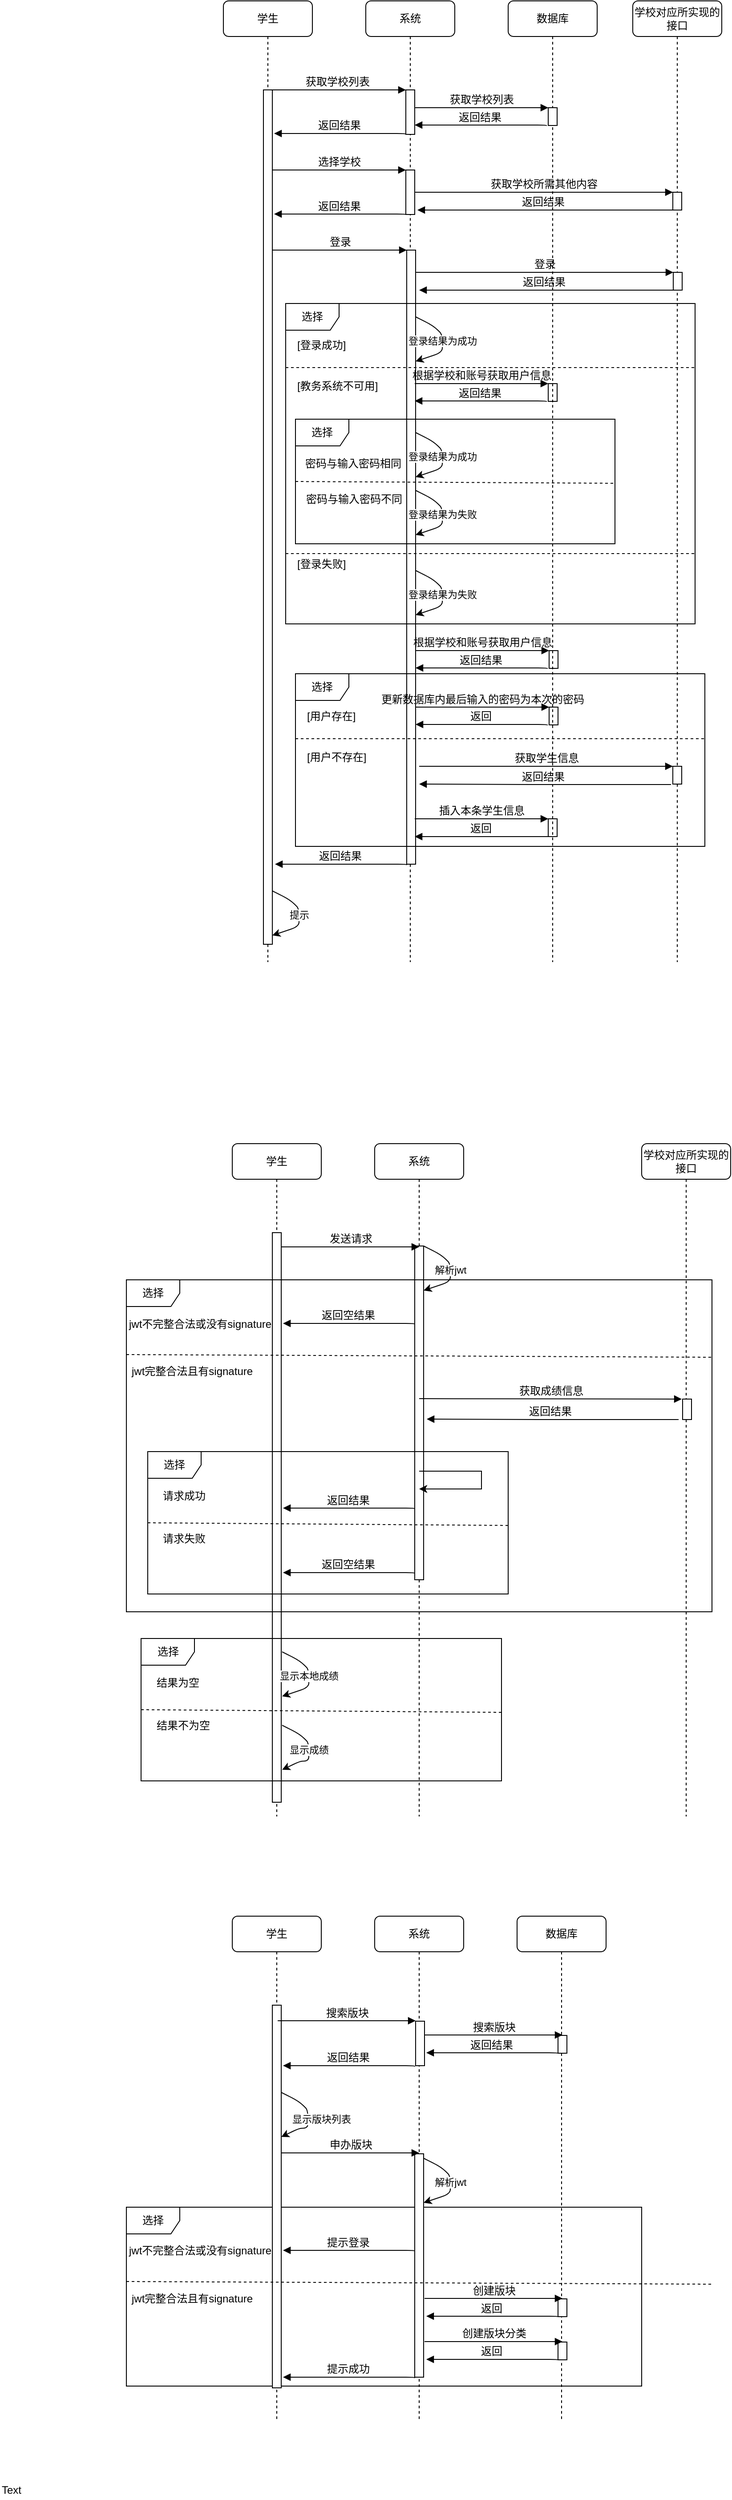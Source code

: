 <mxfile version="10.6.9" type="github"><diagram name="Page-1" id="13e1069c-82ec-6db2-03f1-153e76fe0fe0"><mxGraphModel dx="2018" dy="616" grid="1" gridSize="10" guides="1" tooltips="1" connect="1" arrows="1" fold="1" page="1" pageScale="1" pageWidth="1100" pageHeight="850" background="#ffffff" math="0" shadow="0"><root><mxCell id="0"/><mxCell id="1" parent="0"/><mxCell id="gRoCGFUgI1eSrO3_xUWn-359" value="选择&lt;br&gt;" style="shape=umlFrame;whiteSpace=wrap;html=1;fillColor=none;" vertex="1" parent="1"><mxGeometry x="-29" y="2559" width="579" height="201" as="geometry"/></mxCell><mxCell id="7baba1c4bc27f4b0-2" value="系统" style="shape=umlLifeline;perimeter=lifelinePerimeter;whiteSpace=wrap;html=1;container=1;collapsible=0;recursiveResize=0;outlineConnect=0;rounded=1;shadow=0;comic=0;labelBackgroundColor=none;strokeColor=#000000;strokeWidth=1;fillColor=#FFFFFF;fontFamily=Verdana;fontSize=12;fontColor=#000000;align=center;" parent="1" vertex="1"><mxGeometry x="240" y="80" width="100" height="1080" as="geometry"/></mxCell><mxCell id="7baba1c4bc27f4b0-10" value="" style="html=1;points=[];perimeter=orthogonalPerimeter;rounded=0;shadow=0;comic=0;labelBackgroundColor=none;strokeColor=#000000;strokeWidth=1;fillColor=#FFFFFF;fontFamily=Verdana;fontSize=12;fontColor=#000000;align=center;" parent="7baba1c4bc27f4b0-2" vertex="1"><mxGeometry x="45" y="100" width="10" height="50" as="geometry"/></mxCell><mxCell id="gRoCGFUgI1eSrO3_xUWn-6" value="" style="html=1;points=[];perimeter=orthogonalPerimeter;rounded=0;shadow=0;comic=0;labelBackgroundColor=none;strokeColor=#000000;strokeWidth=1;fillColor=#FFFFFF;fontFamily=Verdana;fontSize=12;fontColor=#000000;align=center;" vertex="1" parent="7baba1c4bc27f4b0-2"><mxGeometry x="45" y="190" width="10" height="50" as="geometry"/></mxCell><mxCell id="7baba1c4bc27f4b0-4" value="学校对应所实现的接口" style="shape=umlLifeline;perimeter=lifelinePerimeter;whiteSpace=wrap;html=1;container=1;collapsible=0;recursiveResize=0;outlineConnect=0;rounded=1;shadow=0;comic=0;labelBackgroundColor=none;strokeColor=#000000;strokeWidth=1;fillColor=#FFFFFF;fontFamily=Verdana;fontSize=12;fontColor=#000000;align=center;" parent="1" vertex="1"><mxGeometry x="540" y="80" width="100" height="1080" as="geometry"/></mxCell><mxCell id="gRoCGFUgI1eSrO3_xUWn-7" value="" style="html=1;points=[];perimeter=orthogonalPerimeter;rounded=0;shadow=0;comic=0;labelBackgroundColor=none;strokeColor=#000000;strokeWidth=1;fillColor=#FFFFFF;fontFamily=Verdana;fontSize=12;fontColor=#000000;align=center;" vertex="1" parent="7baba1c4bc27f4b0-4"><mxGeometry x="45" y="215" width="10" height="20" as="geometry"/></mxCell><mxCell id="7baba1c4bc27f4b0-8" value="学生" style="shape=umlLifeline;perimeter=lifelinePerimeter;whiteSpace=wrap;html=1;container=1;collapsible=0;recursiveResize=0;outlineConnect=0;rounded=1;shadow=0;comic=0;labelBackgroundColor=none;strokeColor=#000000;strokeWidth=1;fillColor=#FFFFFF;fontFamily=Verdana;fontSize=12;fontColor=#000000;align=center;" parent="1" vertex="1"><mxGeometry x="80" y="80" width="100" height="1080" as="geometry"/></mxCell><mxCell id="7baba1c4bc27f4b0-9" value="" style="html=1;points=[];perimeter=orthogonalPerimeter;rounded=0;shadow=0;comic=0;labelBackgroundColor=none;strokeColor=#000000;strokeWidth=1;fillColor=#FFFFFF;fontFamily=Verdana;fontSize=12;fontColor=#000000;align=center;" parent="7baba1c4bc27f4b0-8" vertex="1"><mxGeometry x="45" y="100" width="10" height="960" as="geometry"/></mxCell><mxCell id="7baba1c4bc27f4b0-11" value="获取学校列表" style="html=1;verticalAlign=bottom;endArrow=block;entryX=0;entryY=0;labelBackgroundColor=none;fontFamily=Verdana;fontSize=12;edgeStyle=elbowEdgeStyle;elbow=vertical;" parent="1" source="7baba1c4bc27f4b0-8" target="7baba1c4bc27f4b0-10" edge="1"><mxGeometry relative="1" as="geometry"><mxPoint x="180" y="150" as="sourcePoint"/></mxGeometry></mxCell><mxCell id="7baba1c4bc27f4b0-14" value="获取学校列表" style="html=1;verticalAlign=bottom;endArrow=block;entryX=0;entryY=0;labelBackgroundColor=none;fontFamily=Verdana;fontSize=12;edgeStyle=elbowEdgeStyle;elbow=vertical;" parent="1" source="7baba1c4bc27f4b0-10" target="7baba1c4bc27f4b0-13" edge="1"><mxGeometry relative="1" as="geometry"><mxPoint x="370" y="200" as="sourcePoint"/></mxGeometry></mxCell><mxCell id="gRoCGFUgI1eSrO3_xUWn-4" value="返回结果" style="html=1;verticalAlign=bottom;endArrow=block;labelBackgroundColor=none;fontFamily=Verdana;fontSize=12;edgeStyle=elbowEdgeStyle;elbow=vertical;exitX=-0.1;exitY=0.09;exitDx=0;exitDy=0;exitPerimeter=0;" edge="1" parent="1"><mxGeometry x="0.02" relative="1" as="geometry"><mxPoint x="285" y="230" as="sourcePoint"/><mxPoint x="137" y="229" as="targetPoint"/><Array as="points"><mxPoint x="137" y="229"/></Array><mxPoint as="offset"/></mxGeometry></mxCell><mxCell id="gRoCGFUgI1eSrO3_xUWn-5" value="返回结果" style="html=1;verticalAlign=bottom;endArrow=block;labelBackgroundColor=none;fontFamily=Verdana;fontSize=12;edgeStyle=elbowEdgeStyle;elbow=vertical;exitX=-0.1;exitY=0.09;exitDx=0;exitDy=0;exitPerimeter=0;entryX=1.2;entryY=0.111;entryDx=0;entryDy=0;entryPerimeter=0;" edge="1" parent="1"><mxGeometry x="0.02" relative="1" as="geometry"><mxPoint x="443" y="220.5" as="sourcePoint"/><mxPoint x="295" y="219.5" as="targetPoint"/><Array as="points"><mxPoint x="295" y="219.5"/></Array><mxPoint as="offset"/></mxGeometry></mxCell><mxCell id="gRoCGFUgI1eSrO3_xUWn-8" value="选择学校" style="html=1;verticalAlign=bottom;endArrow=block;entryX=0;entryY=0;labelBackgroundColor=none;fontFamily=Verdana;fontSize=12;edgeStyle=elbowEdgeStyle;elbow=vertical;" edge="1" parent="1" target="gRoCGFUgI1eSrO3_xUWn-6"><mxGeometry relative="1" as="geometry"><mxPoint x="134.5" y="270" as="sourcePoint"/></mxGeometry></mxCell><mxCell id="gRoCGFUgI1eSrO3_xUWn-9" value="获取学校所需其他内容" style="html=1;verticalAlign=bottom;endArrow=block;entryX=0;entryY=0;labelBackgroundColor=none;fontFamily=Verdana;fontSize=12;edgeStyle=elbowEdgeStyle;elbow=vertical;" edge="1" parent="1" source="gRoCGFUgI1eSrO3_xUWn-6" target="gRoCGFUgI1eSrO3_xUWn-7"><mxGeometry relative="1" as="geometry"><mxPoint x="375" y="290" as="sourcePoint"/></mxGeometry></mxCell><mxCell id="gRoCGFUgI1eSrO3_xUWn-10" value="返回结果" style="html=1;verticalAlign=bottom;endArrow=block;labelBackgroundColor=none;fontFamily=Verdana;fontSize=12;edgeStyle=elbowEdgeStyle;elbow=vertical;exitX=-0.1;exitY=0.09;exitDx=0;exitDy=0;exitPerimeter=0;entryX=1.2;entryY=0.111;entryDx=0;entryDy=0;entryPerimeter=0;" edge="1" parent="1"><mxGeometry x="0.02" relative="1" as="geometry"><mxPoint x="285" y="320.5" as="sourcePoint"/><mxPoint x="137" y="319.5" as="targetPoint"/><Array as="points"><mxPoint x="137" y="319.5"/></Array><mxPoint as="offset"/></mxGeometry></mxCell><mxCell id="gRoCGFUgI1eSrO3_xUWn-11" value="返回结果" style="html=1;verticalAlign=bottom;endArrow=block;labelBackgroundColor=none;fontFamily=Verdana;fontSize=12;edgeStyle=elbowEdgeStyle;elbow=vertical;entryX=1.3;entryY=0.9;entryDx=0;entryDy=0;entryPerimeter=0;" edge="1" parent="1" source="gRoCGFUgI1eSrO3_xUWn-7" target="gRoCGFUgI1eSrO3_xUWn-6"><mxGeometry x="0.02" relative="1" as="geometry"><mxPoint x="448" y="315.5" as="sourcePoint"/><mxPoint x="350" y="315" as="targetPoint"/><Array as="points"><mxPoint x="590" y="315"/></Array><mxPoint as="offset"/></mxGeometry></mxCell><mxCell id="gRoCGFUgI1eSrO3_xUWn-24" value="" style="html=1;points=[];perimeter=orthogonalPerimeter;rounded=0;shadow=0;comic=0;labelBackgroundColor=none;strokeColor=#000000;strokeWidth=1;fillColor=#FFFFFF;fontFamily=Verdana;fontSize=12;fontColor=#000000;align=center;" vertex="1" parent="1"><mxGeometry x="286" y="360" width="10" height="690" as="geometry"/></mxCell><mxCell id="gRoCGFUgI1eSrO3_xUWn-25" value="" style="html=1;points=[];perimeter=orthogonalPerimeter;rounded=0;shadow=0;comic=0;labelBackgroundColor=none;strokeColor=#000000;strokeWidth=1;fillColor=#FFFFFF;fontFamily=Verdana;fontSize=12;fontColor=#000000;align=center;" vertex="1" parent="1"><mxGeometry x="585.5" y="385" width="10" height="20" as="geometry"/></mxCell><mxCell id="gRoCGFUgI1eSrO3_xUWn-26" value="登录" style="html=1;verticalAlign=bottom;endArrow=block;entryX=0;entryY=0;labelBackgroundColor=none;fontFamily=Verdana;fontSize=12;edgeStyle=elbowEdgeStyle;elbow=vertical;" edge="1" parent="1" target="gRoCGFUgI1eSrO3_xUWn-24"><mxGeometry relative="1" as="geometry"><mxPoint x="135" y="360" as="sourcePoint"/></mxGeometry></mxCell><mxCell id="gRoCGFUgI1eSrO3_xUWn-27" value="登录" style="html=1;verticalAlign=bottom;endArrow=block;entryX=0;entryY=0;labelBackgroundColor=none;fontFamily=Verdana;fontSize=12;edgeStyle=elbowEdgeStyle;elbow=vertical;" edge="1" parent="1" source="gRoCGFUgI1eSrO3_xUWn-24" target="gRoCGFUgI1eSrO3_xUWn-25"><mxGeometry relative="1" as="geometry"><mxPoint x="375.5" y="380" as="sourcePoint"/></mxGeometry></mxCell><mxCell id="gRoCGFUgI1eSrO3_xUWn-29" value="返回结果" style="html=1;verticalAlign=bottom;endArrow=block;labelBackgroundColor=none;fontFamily=Verdana;fontSize=12;edgeStyle=elbowEdgeStyle;elbow=vertical;" edge="1" parent="1" source="gRoCGFUgI1eSrO3_xUWn-25"><mxGeometry x="0.02" relative="1" as="geometry"><mxPoint x="448.5" y="405.5" as="sourcePoint"/><mxPoint x="300" y="405" as="targetPoint"/><Array as="points"><mxPoint x="590.5" y="405"/></Array><mxPoint as="offset"/></mxGeometry></mxCell><mxCell id="gRoCGFUgI1eSrO3_xUWn-34" value="[登录成功]&lt;br&gt;&lt;br&gt;" style="text;html=1;resizable=0;points=[];autosize=1;align=left;verticalAlign=top;spacingTop=-4;" vertex="1" parent="1"><mxGeometry x="161" y="457" width="70" height="30" as="geometry"/></mxCell><mxCell id="gRoCGFUgI1eSrO3_xUWn-36" value="" style="endArrow=none;dashed=1;html=1;entryX=1;entryY=0.63;entryDx=0;entryDy=0;entryPerimeter=0;" edge="1" parent="1"><mxGeometry width="50" height="50" relative="1" as="geometry"><mxPoint x="150" y="492" as="sourcePoint"/><mxPoint x="609" y="492" as="targetPoint"/></mxGeometry></mxCell><mxCell id="gRoCGFUgI1eSrO3_xUWn-38" value="[教务系统不可用]" style="text;html=1;resizable=0;points=[];autosize=1;align=left;verticalAlign=top;spacingTop=-4;" vertex="1" parent="1"><mxGeometry x="161" y="503" width="110" height="20" as="geometry"/></mxCell><mxCell id="gRoCGFUgI1eSrO3_xUWn-39" value="" style="endArrow=none;dashed=1;html=1;entryX=1;entryY=0.63;entryDx=0;entryDy=0;entryPerimeter=0;" edge="1" parent="1"><mxGeometry width="50" height="50" relative="1" as="geometry"><mxPoint x="150" y="701" as="sourcePoint"/><mxPoint x="610" y="701" as="targetPoint"/></mxGeometry></mxCell><mxCell id="gRoCGFUgI1eSrO3_xUWn-40" value="[登录失败]" style="text;html=1;resizable=0;points=[];autosize=1;align=left;verticalAlign=top;spacingTop=-4;" vertex="1" parent="1"><mxGeometry x="161" y="703" width="70" height="20" as="geometry"/></mxCell><mxCell id="gRoCGFUgI1eSrO3_xUWn-44" value="登录结果为成功" style="endArrow=classic;html=1;" edge="1" parent="1"><mxGeometry width="50" height="50" relative="1" as="geometry"><mxPoint x="296" y="435" as="sourcePoint"/><mxPoint x="296" y="485" as="targetPoint"/><Array as="points"><mxPoint x="316" y="445"/><mxPoint x="326" y="455"/><mxPoint x="326" y="475"/></Array></mxGeometry></mxCell><mxCell id="gRoCGFUgI1eSrO3_xUWn-46" value="登录结果为失败" style="endArrow=classic;html=1;" edge="1" parent="1"><mxGeometry width="50" height="50" relative="1" as="geometry"><mxPoint x="296" y="720" as="sourcePoint"/><mxPoint x="296" y="770" as="targetPoint"/><Array as="points"><mxPoint x="316" y="730"/><mxPoint x="326" y="740"/><mxPoint x="326" y="760"/></Array></mxGeometry></mxCell><mxCell id="gRoCGFUgI1eSrO3_xUWn-52" value="" style="html=1;points=[];perimeter=orthogonalPerimeter;rounded=0;shadow=0;comic=0;labelBackgroundColor=none;strokeColor=#000000;strokeWidth=1;fillColor=#FFFFFF;fontFamily=Verdana;fontSize=12;fontColor=#000000;align=center;" vertex="1" parent="1"><mxGeometry x="445" y="510" width="10" height="20" as="geometry"/></mxCell><mxCell id="gRoCGFUgI1eSrO3_xUWn-53" value="根据学校和账号获取用户信息" style="html=1;verticalAlign=bottom;endArrow=block;entryX=0;entryY=0;labelBackgroundColor=none;fontFamily=Verdana;fontSize=12;edgeStyle=elbowEdgeStyle;elbow=vertical;" edge="1" parent="1" target="gRoCGFUgI1eSrO3_xUWn-52"><mxGeometry relative="1" as="geometry"><mxPoint x="295" y="510" as="sourcePoint"/></mxGeometry></mxCell><mxCell id="gRoCGFUgI1eSrO3_xUWn-54" value="返回结果" style="html=1;verticalAlign=bottom;endArrow=block;labelBackgroundColor=none;fontFamily=Verdana;fontSize=12;edgeStyle=elbowEdgeStyle;elbow=vertical;exitX=-0.1;exitY=0.09;exitDx=0;exitDy=0;exitPerimeter=0;entryX=1.2;entryY=0.111;entryDx=0;entryDy=0;entryPerimeter=0;" edge="1" parent="1"><mxGeometry x="0.02" relative="1" as="geometry"><mxPoint x="443" y="530.5" as="sourcePoint"/><mxPoint x="295" y="529.5" as="targetPoint"/><Array as="points"><mxPoint x="295" y="529.5"/></Array><mxPoint as="offset"/></mxGeometry></mxCell><mxCell id="gRoCGFUgI1eSrO3_xUWn-55" value="选择&lt;br&gt;" style="shape=umlFrame;whiteSpace=wrap;html=1;fillColor=none;" vertex="1" parent="1"><mxGeometry x="161" y="550" width="359" height="140" as="geometry"/></mxCell><mxCell id="gRoCGFUgI1eSrO3_xUWn-59" value="密码与输入密码相同" style="text;html=1;resizable=0;points=[];autosize=1;align=left;verticalAlign=top;spacingTop=-4;" vertex="1" parent="1"><mxGeometry x="170" y="590" width="120" height="20" as="geometry"/></mxCell><mxCell id="gRoCGFUgI1eSrO3_xUWn-60" value="" style="endArrow=none;dashed=1;html=1;exitX=0.002;exitY=0.625;exitDx=0;exitDy=0;exitPerimeter=0;" edge="1" parent="1"><mxGeometry width="50" height="50" relative="1" as="geometry"><mxPoint x="161" y="620" as="sourcePoint"/><mxPoint x="520" y="622" as="targetPoint"/></mxGeometry></mxCell><mxCell id="gRoCGFUgI1eSrO3_xUWn-61" value="登录结果为成功" style="endArrow=classic;html=1;" edge="1" parent="1"><mxGeometry width="50" height="50" relative="1" as="geometry"><mxPoint x="296" y="565" as="sourcePoint"/><mxPoint x="296" y="615" as="targetPoint"/><Array as="points"><mxPoint x="316" y="575"/><mxPoint x="326" y="585"/><mxPoint x="326" y="605"/></Array></mxGeometry></mxCell><mxCell id="gRoCGFUgI1eSrO3_xUWn-62" value="密码与输入密码不同" style="text;html=1;resizable=0;points=[];autosize=1;align=left;verticalAlign=top;spacingTop=-4;" vertex="1" parent="1"><mxGeometry x="171" y="630" width="120" height="20" as="geometry"/></mxCell><mxCell id="gRoCGFUgI1eSrO3_xUWn-63" value="登录结果为失败" style="endArrow=classic;html=1;" edge="1" parent="1"><mxGeometry width="50" height="50" relative="1" as="geometry"><mxPoint x="296" y="630" as="sourcePoint"/><mxPoint x="296" y="680" as="targetPoint"/><Array as="points"><mxPoint x="316" y="640"/><mxPoint x="326" y="650"/><mxPoint x="326" y="670"/></Array></mxGeometry></mxCell><mxCell id="gRoCGFUgI1eSrO3_xUWn-139" value="" style="html=1;points=[];perimeter=orthogonalPerimeter;rounded=0;shadow=0;comic=0;labelBackgroundColor=none;strokeColor=#000000;strokeWidth=1;fillColor=#FFFFFF;fontFamily=Verdana;fontSize=12;fontColor=#000000;align=center;" vertex="1" parent="1"><mxGeometry x="446" y="810" width="10" height="20" as="geometry"/></mxCell><mxCell id="gRoCGFUgI1eSrO3_xUWn-140" value="根据学校和账号获取用户信息" style="html=1;verticalAlign=bottom;endArrow=block;entryX=0;entryY=0;labelBackgroundColor=none;fontFamily=Verdana;fontSize=12;edgeStyle=elbowEdgeStyle;elbow=vertical;" edge="1" parent="1" target="gRoCGFUgI1eSrO3_xUWn-139"><mxGeometry relative="1" as="geometry"><mxPoint x="296" y="810" as="sourcePoint"/></mxGeometry></mxCell><mxCell id="gRoCGFUgI1eSrO3_xUWn-141" value="返回结果" style="html=1;verticalAlign=bottom;endArrow=block;labelBackgroundColor=none;fontFamily=Verdana;fontSize=12;edgeStyle=elbowEdgeStyle;elbow=vertical;exitX=-0.1;exitY=0.09;exitDx=0;exitDy=0;exitPerimeter=0;entryX=1.2;entryY=0.111;entryDx=0;entryDy=0;entryPerimeter=0;" edge="1" parent="1"><mxGeometry x="0.02" relative="1" as="geometry"><mxPoint x="444" y="830.5" as="sourcePoint"/><mxPoint x="296" y="829.5" as="targetPoint"/><Array as="points"><mxPoint x="296" y="829.5"/></Array><mxPoint as="offset"/></mxGeometry></mxCell><mxCell id="gRoCGFUgI1eSrO3_xUWn-143" value="[用户存在]&lt;br&gt;" style="text;html=1;resizable=0;points=[];autosize=1;align=left;verticalAlign=top;spacingTop=-4;" vertex="1" parent="1"><mxGeometry x="172" y="874" width="70" height="20" as="geometry"/></mxCell><mxCell id="gRoCGFUgI1eSrO3_xUWn-144" value="" style="endArrow=none;dashed=1;html=1;entryX=1;entryY=0.63;entryDx=0;entryDy=0;entryPerimeter=0;" edge="1" parent="1"><mxGeometry width="50" height="50" relative="1" as="geometry"><mxPoint x="161" y="909" as="sourcePoint"/><mxPoint x="620" y="909" as="targetPoint"/></mxGeometry></mxCell><mxCell id="gRoCGFUgI1eSrO3_xUWn-145" value="[用户不存在]" style="text;html=1;resizable=0;points=[];autosize=1;align=left;verticalAlign=top;spacingTop=-4;" vertex="1" parent="1"><mxGeometry x="172" y="920" width="80" height="20" as="geometry"/></mxCell><mxCell id="gRoCGFUgI1eSrO3_xUWn-161" value="" style="html=1;points=[];perimeter=orthogonalPerimeter;rounded=0;shadow=0;comic=0;labelBackgroundColor=none;strokeColor=#000000;strokeWidth=1;fillColor=#FFFFFF;fontFamily=Verdana;fontSize=12;fontColor=#000000;align=center;" vertex="1" parent="1"><mxGeometry x="446" y="873.5" width="10" height="20" as="geometry"/></mxCell><mxCell id="gRoCGFUgI1eSrO3_xUWn-162" value="&lt;span&gt;更新数据库内最后输入的密码为本次的密码&lt;/span&gt;" style="html=1;verticalAlign=bottom;endArrow=block;entryX=0;entryY=0;labelBackgroundColor=none;fontFamily=Verdana;fontSize=12;edgeStyle=elbowEdgeStyle;elbow=vertical;" edge="1" parent="1" target="gRoCGFUgI1eSrO3_xUWn-161"><mxGeometry relative="1" as="geometry"><mxPoint x="296" y="873.5" as="sourcePoint"/></mxGeometry></mxCell><mxCell id="gRoCGFUgI1eSrO3_xUWn-163" value="返回" style="html=1;verticalAlign=bottom;endArrow=block;labelBackgroundColor=none;fontFamily=Verdana;fontSize=12;edgeStyle=elbowEdgeStyle;elbow=vertical;exitX=-0.1;exitY=0.09;exitDx=0;exitDy=0;exitPerimeter=0;entryX=1.2;entryY=0.111;entryDx=0;entryDy=0;entryPerimeter=0;" edge="1" parent="1"><mxGeometry x="0.02" relative="1" as="geometry"><mxPoint x="444" y="894" as="sourcePoint"/><mxPoint x="296" y="893" as="targetPoint"/><Array as="points"><mxPoint x="296" y="893"/></Array><mxPoint as="offset"/></mxGeometry></mxCell><mxCell id="gRoCGFUgI1eSrO3_xUWn-164" value="" style="html=1;points=[];perimeter=orthogonalPerimeter;rounded=0;shadow=0;comic=0;labelBackgroundColor=none;strokeColor=#000000;strokeWidth=1;fillColor=#FFFFFF;fontFamily=Verdana;fontSize=12;fontColor=#000000;align=center;" vertex="1" parent="1"><mxGeometry x="445" y="999" width="10" height="20" as="geometry"/></mxCell><mxCell id="gRoCGFUgI1eSrO3_xUWn-165" value="插入本条学生信息" style="html=1;verticalAlign=bottom;endArrow=block;entryX=0;entryY=0;labelBackgroundColor=none;fontFamily=Verdana;fontSize=12;edgeStyle=elbowEdgeStyle;elbow=vertical;" edge="1" parent="1" target="gRoCGFUgI1eSrO3_xUWn-164"><mxGeometry relative="1" as="geometry"><mxPoint x="295" y="999" as="sourcePoint"/></mxGeometry></mxCell><mxCell id="gRoCGFUgI1eSrO3_xUWn-166" value="返回" style="html=1;verticalAlign=bottom;endArrow=block;labelBackgroundColor=none;fontFamily=Verdana;fontSize=12;edgeStyle=elbowEdgeStyle;elbow=vertical;" edge="1" parent="1" source="gRoCGFUgI1eSrO3_xUWn-164"><mxGeometry x="0.02" relative="1" as="geometry"><mxPoint x="443" y="1019.5" as="sourcePoint"/><mxPoint x="295" y="1019" as="targetPoint"/><Array as="points"/><mxPoint as="offset"/></mxGeometry></mxCell><mxCell id="gRoCGFUgI1eSrO3_xUWn-170" value="" style="html=1;points=[];perimeter=orthogonalPerimeter;rounded=0;shadow=0;comic=0;labelBackgroundColor=none;strokeColor=#000000;strokeWidth=1;fillColor=#FFFFFF;fontFamily=Verdana;fontSize=12;fontColor=#000000;align=center;" vertex="1" parent="1"><mxGeometry x="585" y="940" width="10" height="20" as="geometry"/></mxCell><mxCell id="gRoCGFUgI1eSrO3_xUWn-171" value="&lt;span&gt;获取学生信息&lt;/span&gt;" style="html=1;verticalAlign=bottom;endArrow=block;entryX=0;entryY=0;labelBackgroundColor=none;fontFamily=Verdana;fontSize=12;edgeStyle=elbowEdgeStyle;elbow=vertical;" edge="1" parent="1" target="gRoCGFUgI1eSrO3_xUWn-170"><mxGeometry relative="1" as="geometry"><mxPoint x="300" y="940" as="sourcePoint"/></mxGeometry></mxCell><mxCell id="gRoCGFUgI1eSrO3_xUWn-172" value="返回结果" style="html=1;verticalAlign=bottom;endArrow=block;labelBackgroundColor=none;fontFamily=Verdana;fontSize=12;edgeStyle=elbowEdgeStyle;elbow=horizontal;exitX=-0.1;exitY=0.09;exitDx=0;exitDy=0;exitPerimeter=0;" edge="1" parent="1"><mxGeometry x="0.02" relative="1" as="geometry"><mxPoint x="583" y="960.5" as="sourcePoint"/><mxPoint x="300" y="960" as="targetPoint"/><Array as="points"><mxPoint x="435" y="959.5"/></Array><mxPoint as="offset"/></mxGeometry></mxCell><mxCell id="gRoCGFUgI1eSrO3_xUWn-175" value="返回结果" style="html=1;verticalAlign=bottom;endArrow=block;labelBackgroundColor=none;fontFamily=Verdana;fontSize=12;edgeStyle=elbowEdgeStyle;elbow=vertical;exitX=-0.1;exitY=0.09;exitDx=0;exitDy=0;exitPerimeter=0;entryX=1.2;entryY=0.111;entryDx=0;entryDy=0;entryPerimeter=0;" edge="1" parent="1"><mxGeometry x="0.02" relative="1" as="geometry"><mxPoint x="286" y="1051" as="sourcePoint"/><mxPoint x="138" y="1050" as="targetPoint"/><Array as="points"><mxPoint x="138" y="1050"/></Array><mxPoint as="offset"/></mxGeometry></mxCell><mxCell id="gRoCGFUgI1eSrO3_xUWn-176" value="提示" style="endArrow=classic;html=1;" edge="1" parent="1"><mxGeometry width="50" height="50" relative="1" as="geometry"><mxPoint x="135" y="1080" as="sourcePoint"/><mxPoint x="135" y="1130" as="targetPoint"/><Array as="points"><mxPoint x="155" y="1090"/><mxPoint x="165" y="1100"/><mxPoint x="165" y="1120"/></Array></mxGeometry></mxCell><mxCell id="gRoCGFUgI1eSrO3_xUWn-180" value="系统" style="shape=umlLifeline;perimeter=lifelinePerimeter;whiteSpace=wrap;html=1;container=1;collapsible=0;recursiveResize=0;outlineConnect=0;rounded=1;shadow=0;comic=0;labelBackgroundColor=none;strokeColor=#000000;strokeWidth=1;fillColor=#FFFFFF;fontFamily=Verdana;fontSize=12;fontColor=#000000;align=center;" vertex="1" parent="1"><mxGeometry x="250" y="1364" width="100" height="756" as="geometry"/></mxCell><mxCell id="gRoCGFUgI1eSrO3_xUWn-182" value="" style="html=1;points=[];perimeter=orthogonalPerimeter;rounded=0;shadow=0;comic=0;labelBackgroundColor=none;strokeColor=#000000;strokeWidth=1;fillColor=#FFFFFF;fontFamily=Verdana;fontSize=12;fontColor=#000000;align=center;" vertex="1" parent="gRoCGFUgI1eSrO3_xUWn-180"><mxGeometry x="45" y="115" width="10" height="375" as="geometry"/></mxCell><mxCell id="gRoCGFUgI1eSrO3_xUWn-185" value="学校对应所实现的接口" style="shape=umlLifeline;perimeter=lifelinePerimeter;whiteSpace=wrap;html=1;container=1;collapsible=0;recursiveResize=0;outlineConnect=0;rounded=1;shadow=0;comic=0;labelBackgroundColor=none;strokeColor=#000000;strokeWidth=1;fillColor=#FFFFFF;fontFamily=Verdana;fontSize=12;fontColor=#000000;align=center;" vertex="1" parent="1"><mxGeometry x="550" y="1364" width="100" height="756" as="geometry"/></mxCell><mxCell id="gRoCGFUgI1eSrO3_xUWn-242" value="" style="html=1;points=[];perimeter=orthogonalPerimeter;rounded=0;shadow=0;comic=0;labelBackgroundColor=none;strokeColor=#000000;strokeWidth=1;fillColor=#FFFFFF;fontFamily=Verdana;fontSize=12;fontColor=#000000;align=center;" vertex="1" parent="gRoCGFUgI1eSrO3_xUWn-185"><mxGeometry x="46" y="287" width="10" height="23" as="geometry"/></mxCell><mxCell id="gRoCGFUgI1eSrO3_xUWn-187" value="学生" style="shape=umlLifeline;perimeter=lifelinePerimeter;whiteSpace=wrap;html=1;container=1;collapsible=0;recursiveResize=0;outlineConnect=0;rounded=1;shadow=0;comic=0;labelBackgroundColor=none;strokeColor=#000000;strokeWidth=1;fillColor=#FFFFFF;fontFamily=Verdana;fontSize=12;fontColor=#000000;align=center;" vertex="1" parent="1"><mxGeometry x="90" y="1364" width="100" height="756" as="geometry"/></mxCell><mxCell id="gRoCGFUgI1eSrO3_xUWn-188" value="" style="html=1;points=[];perimeter=orthogonalPerimeter;rounded=0;shadow=0;comic=0;labelBackgroundColor=none;strokeColor=#000000;strokeWidth=1;fillColor=#FFFFFF;fontFamily=Verdana;fontSize=12;fontColor=#000000;align=center;" vertex="1" parent="gRoCGFUgI1eSrO3_xUWn-187"><mxGeometry x="45" y="100" width="10" height="640" as="geometry"/></mxCell><mxCell id="gRoCGFUgI1eSrO3_xUWn-193" value="发送请求" style="html=1;verticalAlign=bottom;endArrow=block;labelBackgroundColor=none;fontFamily=Verdana;fontSize=12;edgeStyle=elbowEdgeStyle;elbow=vertical;" edge="1" parent="1" source="gRoCGFUgI1eSrO3_xUWn-188"><mxGeometry relative="1" as="geometry"><mxPoint x="144.5" y="1554" as="sourcePoint"/><mxPoint x="300" y="1480" as="targetPoint"/><Array as="points"><mxPoint x="280" y="1480"/><mxPoint x="230" y="1470"/></Array></mxGeometry></mxCell><mxCell id="gRoCGFUgI1eSrO3_xUWn-202" value="jwt不完整合法或没有signature" style="text;html=1;resizable=0;points=[];autosize=1;align=left;verticalAlign=top;spacingTop=-4;" vertex="1" parent="1"><mxGeometry x="-28" y="1556.5" width="180" height="20" as="geometry"/></mxCell><mxCell id="gRoCGFUgI1eSrO3_xUWn-236" value="解析jwt&lt;br&gt;" style="endArrow=classic;html=1;" edge="1" parent="1"><mxGeometry width="50" height="50" relative="1" as="geometry"><mxPoint x="305" y="1479" as="sourcePoint"/><mxPoint x="305" y="1529" as="targetPoint"/><Array as="points"><mxPoint x="325" y="1489"/><mxPoint x="335" y="1499"/><mxPoint x="335" y="1519"/></Array></mxGeometry></mxCell><mxCell id="gRoCGFUgI1eSrO3_xUWn-237" value="返回空结果" style="html=1;verticalAlign=bottom;endArrow=block;labelBackgroundColor=none;fontFamily=Verdana;fontSize=12;edgeStyle=elbowEdgeStyle;elbow=vertical;exitX=-0.1;exitY=0.09;exitDx=0;exitDy=0;exitPerimeter=0;entryX=1.2;entryY=0.111;entryDx=0;entryDy=0;entryPerimeter=0;" edge="1" parent="1"><mxGeometry x="0.02" relative="1" as="geometry"><mxPoint x="295" y="1567" as="sourcePoint"/><mxPoint x="147" y="1566" as="targetPoint"/><Array as="points"><mxPoint x="147" y="1566"/></Array><mxPoint as="offset"/></mxGeometry></mxCell><mxCell id="gRoCGFUgI1eSrO3_xUWn-238" value="" style="endArrow=none;dashed=1;html=1;entryX=0.998;entryY=0.169;entryDx=0;entryDy=0;entryPerimeter=0;" edge="1" parent="1"><mxGeometry width="50" height="50" relative="1" as="geometry"><mxPoint x="-29" y="1601" as="sourcePoint"/><mxPoint x="628" y="1604" as="targetPoint"/></mxGeometry></mxCell><mxCell id="gRoCGFUgI1eSrO3_xUWn-240" value="jwt完整合法且有signature" style="text;html=1;resizable=0;points=[];autosize=1;align=left;verticalAlign=top;spacingTop=-4;" vertex="1" parent="1"><mxGeometry x="-25" y="1610" width="150" height="20" as="geometry"/></mxCell><mxCell id="gRoCGFUgI1eSrO3_xUWn-241" value="&lt;span&gt;获取成绩信息&lt;/span&gt;" style="html=1;verticalAlign=bottom;endArrow=block;labelBackgroundColor=none;fontFamily=Verdana;fontSize=12;edgeStyle=elbowEdgeStyle;elbow=vertical;" edge="1" parent="1"><mxGeometry relative="1" as="geometry"><mxPoint x="300" y="1650.5" as="sourcePoint"/><mxPoint x="595" y="1651" as="targetPoint"/></mxGeometry></mxCell><mxCell id="gRoCGFUgI1eSrO3_xUWn-245" value="返回结果" style="html=1;verticalAlign=bottom;endArrow=block;labelBackgroundColor=none;fontFamily=Verdana;fontSize=12;edgeStyle=elbowEdgeStyle;elbow=horizontal;exitX=-0.1;exitY=0.09;exitDx=0;exitDy=0;exitPerimeter=0;" edge="1" parent="1"><mxGeometry x="0.02" relative="1" as="geometry"><mxPoint x="591.5" y="1674" as="sourcePoint"/><mxPoint x="308.5" y="1673.5" as="targetPoint"/><Array as="points"><mxPoint x="443.5" y="1673"/></Array><mxPoint as="offset"/></mxGeometry></mxCell><mxCell id="gRoCGFUgI1eSrO3_xUWn-247" value="选择" style="shape=umlFrame;whiteSpace=wrap;html=1;fillColor=none;" vertex="1" parent="1"><mxGeometry x="-5" y="1710" width="405" height="160" as="geometry"/></mxCell><mxCell id="gRoCGFUgI1eSrO3_xUWn-248" value="请求成功" style="text;html=1;resizable=0;points=[];autosize=1;align=left;verticalAlign=top;spacingTop=-4;" vertex="1" parent="1"><mxGeometry x="10" y="1750" width="60" height="20" as="geometry"/></mxCell><mxCell id="gRoCGFUgI1eSrO3_xUWn-249" value="" style="endArrow=none;dashed=1;html=1;" edge="1" parent="1"><mxGeometry width="50" height="50" relative="1" as="geometry"><mxPoint x="-5" y="1790" as="sourcePoint"/><mxPoint x="400" y="1793" as="targetPoint"/></mxGeometry></mxCell><mxCell id="gRoCGFUgI1eSrO3_xUWn-250" value="请求失败" style="text;html=1;resizable=0;points=[];autosize=1;align=left;verticalAlign=top;spacingTop=-4;" vertex="1" parent="1"><mxGeometry x="10" y="1797.5" width="60" height="20" as="geometry"/></mxCell><mxCell id="gRoCGFUgI1eSrO3_xUWn-251" value="返回空结果" style="html=1;verticalAlign=bottom;endArrow=block;labelBackgroundColor=none;fontFamily=Verdana;fontSize=12;edgeStyle=elbowEdgeStyle;elbow=vertical;exitX=-0.1;exitY=0.09;exitDx=0;exitDy=0;exitPerimeter=0;entryX=1.2;entryY=0.111;entryDx=0;entryDy=0;entryPerimeter=0;" edge="1" parent="1"><mxGeometry x="0.02" relative="1" as="geometry"><mxPoint x="295" y="1847" as="sourcePoint"/><mxPoint x="147" y="1846" as="targetPoint"/><Array as="points"><mxPoint x="147" y="1846"/></Array><mxPoint as="offset"/></mxGeometry></mxCell><mxCell id="gRoCGFUgI1eSrO3_xUWn-252" value="返回结果" style="html=1;verticalAlign=bottom;endArrow=block;labelBackgroundColor=none;fontFamily=Verdana;fontSize=12;edgeStyle=elbowEdgeStyle;elbow=vertical;exitX=-0.1;exitY=0.09;exitDx=0;exitDy=0;exitPerimeter=0;entryX=1.2;entryY=0.111;entryDx=0;entryDy=0;entryPerimeter=0;" edge="1" parent="1"><mxGeometry x="0.02" relative="1" as="geometry"><mxPoint x="295" y="1774.5" as="sourcePoint"/><mxPoint x="147" y="1773.5" as="targetPoint"/><Array as="points"><mxPoint x="147" y="1773.5"/></Array><mxPoint as="offset"/></mxGeometry></mxCell><mxCell id="gRoCGFUgI1eSrO3_xUWn-244" value="选择&lt;br&gt;" style="shape=umlFrame;whiteSpace=wrap;html=1;fillColor=none;" vertex="1" parent="1"><mxGeometry x="-29" y="1517" width="658" height="373" as="geometry"/></mxCell><mxCell id="7baba1c4bc27f4b0-3" value="数据库" style="shape=umlLifeline;perimeter=lifelinePerimeter;whiteSpace=wrap;html=1;container=1;collapsible=0;recursiveResize=0;outlineConnect=0;rounded=1;shadow=0;comic=0;labelBackgroundColor=none;strokeColor=#000000;strokeWidth=1;fillColor=#FFFFFF;fontFamily=Verdana;fontSize=12;fontColor=#000000;align=center;" parent="1" vertex="1"><mxGeometry x="400" y="80" width="100" height="1080" as="geometry"/></mxCell><mxCell id="7baba1c4bc27f4b0-13" value="" style="html=1;points=[];perimeter=orthogonalPerimeter;rounded=0;shadow=0;comic=0;labelBackgroundColor=none;strokeColor=#000000;strokeWidth=1;fillColor=#FFFFFF;fontFamily=Verdana;fontSize=12;fontColor=#000000;align=center;" parent="7baba1c4bc27f4b0-3" vertex="1"><mxGeometry x="45" y="120" width="10" height="20" as="geometry"/></mxCell><mxCell id="gRoCGFUgI1eSrO3_xUWn-33" value="选择" style="shape=umlFrame;whiteSpace=wrap;html=1;fillColor=none;" vertex="1" parent="1"><mxGeometry x="150" y="420" width="460" height="360" as="geometry"/></mxCell><mxCell id="gRoCGFUgI1eSrO3_xUWn-174" value="选择" style="shape=umlFrame;whiteSpace=wrap;html=1;fillColor=none;" vertex="1" parent="1"><mxGeometry x="161" y="836" width="460" height="194" as="geometry"/></mxCell><mxCell id="gRoCGFUgI1eSrO3_xUWn-253" value="选择" style="shape=umlFrame;whiteSpace=wrap;html=1;fillColor=none;" vertex="1" parent="1"><mxGeometry x="-12.5" y="1920" width="405" height="160" as="geometry"/></mxCell><mxCell id="gRoCGFUgI1eSrO3_xUWn-254" value="结果为空" style="text;html=1;resizable=0;points=[];autosize=1;align=left;verticalAlign=top;spacingTop=-4;" vertex="1" parent="1"><mxGeometry x="2.5" y="1960" width="60" height="20" as="geometry"/></mxCell><mxCell id="gRoCGFUgI1eSrO3_xUWn-255" value="" style="endArrow=none;dashed=1;html=1;" edge="1" parent="1"><mxGeometry width="50" height="50" relative="1" as="geometry"><mxPoint x="-12.5" y="2000" as="sourcePoint"/><mxPoint x="392.5" y="2003" as="targetPoint"/></mxGeometry></mxCell><mxCell id="gRoCGFUgI1eSrO3_xUWn-256" value="结果不为空" style="text;html=1;resizable=0;points=[];autosize=1;align=left;verticalAlign=top;spacingTop=-4;" vertex="1" parent="1"><mxGeometry x="2.5" y="2007.5" width="80" height="20" as="geometry"/></mxCell><mxCell id="gRoCGFUgI1eSrO3_xUWn-259" value="显示本地成绩" style="endArrow=classic;html=1;" edge="1" parent="1"><mxGeometry width="50" height="50" relative="1" as="geometry"><mxPoint x="146" y="1935" as="sourcePoint"/><mxPoint x="146" y="1985" as="targetPoint"/><Array as="points"><mxPoint x="166" y="1945"/><mxPoint x="176" y="1955"/><mxPoint x="176" y="1975"/></Array></mxGeometry></mxCell><mxCell id="gRoCGFUgI1eSrO3_xUWn-260" value="显示成绩" style="endArrow=classic;html=1;" edge="1" parent="1"><mxGeometry width="50" height="50" relative="1" as="geometry"><mxPoint x="146" y="2017.5" as="sourcePoint"/><mxPoint x="146" y="2067.5" as="targetPoint"/><Array as="points"><mxPoint x="166" y="2027.5"/><mxPoint x="176" y="2037.5"/><mxPoint x="176" y="2057.5"/><mxPoint x="166" y="2058"/></Array></mxGeometry></mxCell><mxCell id="gRoCGFUgI1eSrO3_xUWn-262" style="edgeStyle=orthogonalEdgeStyle;rounded=0;orthogonalLoop=1;jettySize=auto;html=1;" edge="1" parent="1" source="gRoCGFUgI1eSrO3_xUWn-180" target="gRoCGFUgI1eSrO3_xUWn-180"><mxGeometry relative="1" as="geometry"/></mxCell><mxCell id="gRoCGFUgI1eSrO3_xUWn-263" value="系统" style="shape=umlLifeline;perimeter=lifelinePerimeter;whiteSpace=wrap;html=1;container=1;collapsible=0;recursiveResize=0;outlineConnect=0;rounded=1;shadow=0;comic=0;labelBackgroundColor=none;strokeColor=#000000;strokeWidth=1;fillColor=#FFFFFF;fontFamily=Verdana;fontSize=12;fontColor=#000000;align=center;" vertex="1" parent="1"><mxGeometry x="250" y="2232" width="100" height="568" as="geometry"/></mxCell><mxCell id="gRoCGFUgI1eSrO3_xUWn-268" value="学生" style="shape=umlLifeline;perimeter=lifelinePerimeter;whiteSpace=wrap;html=1;container=1;collapsible=0;recursiveResize=0;outlineConnect=0;rounded=1;shadow=0;comic=0;labelBackgroundColor=none;strokeColor=#000000;strokeWidth=1;fillColor=#FFFFFF;fontFamily=Verdana;fontSize=12;fontColor=#000000;align=center;" vertex="1" parent="1"><mxGeometry x="90" y="2232" width="100" height="568" as="geometry"/></mxCell><mxCell id="gRoCGFUgI1eSrO3_xUWn-269" value="" style="html=1;points=[];perimeter=orthogonalPerimeter;rounded=0;shadow=0;comic=0;labelBackgroundColor=none;strokeColor=#000000;strokeWidth=1;fillColor=#FFFFFF;fontFamily=Verdana;fontSize=12;fontColor=#000000;align=center;" vertex="1" parent="gRoCGFUgI1eSrO3_xUWn-268"><mxGeometry x="45" y="100" width="10" height="430" as="geometry"/></mxCell><mxCell id="gRoCGFUgI1eSrO3_xUWn-278" value="" style="html=1;points=[];perimeter=orthogonalPerimeter;rounded=0;shadow=0;comic=0;labelBackgroundColor=none;strokeColor=#000000;strokeWidth=1;fillColor=#FFFFFF;fontFamily=Verdana;fontSize=12;fontColor=#000000;align=center;" vertex="1" parent="1"><mxGeometry x="296" y="2350" width="10" height="50" as="geometry"/></mxCell><mxCell id="gRoCGFUgI1eSrO3_xUWn-316" value="数据库" style="shape=umlLifeline;perimeter=lifelinePerimeter;whiteSpace=wrap;html=1;container=1;collapsible=0;recursiveResize=0;outlineConnect=0;rounded=1;shadow=0;comic=0;labelBackgroundColor=none;strokeColor=#000000;strokeWidth=1;fillColor=#FFFFFF;fontFamily=Verdana;fontSize=12;fontColor=#000000;align=center;" vertex="1" parent="1"><mxGeometry x="410" y="2232" width="100" height="568" as="geometry"/></mxCell><mxCell id="gRoCGFUgI1eSrO3_xUWn-321" value="" style="html=1;points=[];perimeter=orthogonalPerimeter;rounded=0;shadow=0;comic=0;labelBackgroundColor=none;strokeColor=#000000;strokeWidth=1;fillColor=#FFFFFF;fontFamily=Verdana;fontSize=12;fontColor=#000000;align=center;" vertex="1" parent="gRoCGFUgI1eSrO3_xUWn-316"><mxGeometry x="46" y="134" width="10" height="20" as="geometry"/></mxCell><mxCell id="gRoCGFUgI1eSrO3_xUWn-322" value="搜索版块" style="html=1;verticalAlign=bottom;endArrow=block;labelBackgroundColor=none;fontFamily=Verdana;fontSize=12;edgeStyle=elbowEdgeStyle;elbow=vertical;" edge="1" parent="1"><mxGeometry relative="1" as="geometry"><mxPoint x="141" y="2349.5" as="sourcePoint"/><mxPoint x="296" y="2349.5" as="targetPoint"/><Array as="points"><mxPoint x="276" y="2349.5"/><mxPoint x="226" y="2339.5"/></Array></mxGeometry></mxCell><mxCell id="gRoCGFUgI1eSrO3_xUWn-324" value="搜索版块" style="html=1;verticalAlign=bottom;endArrow=block;labelBackgroundColor=none;fontFamily=Verdana;fontSize=12;edgeStyle=elbowEdgeStyle;elbow=vertical;" edge="1" parent="1"><mxGeometry relative="1" as="geometry"><mxPoint x="306" y="2365.5" as="sourcePoint"/><mxPoint x="461" y="2365.5" as="targetPoint"/><Array as="points"><mxPoint x="441" y="2365.5"/><mxPoint x="391" y="2355.5"/></Array></mxGeometry></mxCell><mxCell id="gRoCGFUgI1eSrO3_xUWn-329" value="返回结果" style="html=1;verticalAlign=bottom;endArrow=block;labelBackgroundColor=none;fontFamily=Verdana;fontSize=12;edgeStyle=elbowEdgeStyle;elbow=vertical;exitX=-0.1;exitY=0.09;exitDx=0;exitDy=0;exitPerimeter=0;entryX=1.2;entryY=0.111;entryDx=0;entryDy=0;entryPerimeter=0;" edge="1" parent="1"><mxGeometry x="0.02" relative="1" as="geometry"><mxPoint x="456" y="2386.5" as="sourcePoint"/><mxPoint x="308" y="2385.5" as="targetPoint"/><Array as="points"><mxPoint x="308" y="2385.5"/></Array><mxPoint as="offset"/></mxGeometry></mxCell><mxCell id="gRoCGFUgI1eSrO3_xUWn-331" value="返回结果" style="html=1;verticalAlign=bottom;endArrow=block;labelBackgroundColor=none;fontFamily=Verdana;fontSize=12;edgeStyle=elbowEdgeStyle;elbow=vertical;exitX=-0.1;exitY=0.09;exitDx=0;exitDy=0;exitPerimeter=0;entryX=1.2;entryY=0.111;entryDx=0;entryDy=0;entryPerimeter=0;" edge="1" parent="1"><mxGeometry x="0.02" relative="1" as="geometry"><mxPoint x="295" y="2401" as="sourcePoint"/><mxPoint x="147" y="2400" as="targetPoint"/><Array as="points"><mxPoint x="147" y="2400"/></Array><mxPoint as="offset"/></mxGeometry></mxCell><mxCell id="gRoCGFUgI1eSrO3_xUWn-332" value="显示版块列表" style="endArrow=classic;html=1;" edge="1" parent="1"><mxGeometry x="0.049" y="15" width="50" height="50" relative="1" as="geometry"><mxPoint x="145" y="2430" as="sourcePoint"/><mxPoint x="145" y="2480" as="targetPoint"/><Array as="points"><mxPoint x="165" y="2440"/><mxPoint x="175" y="2450"/><mxPoint x="175" y="2470"/><mxPoint x="165" y="2470.5"/></Array><mxPoint as="offset"/></mxGeometry></mxCell><mxCell id="gRoCGFUgI1eSrO3_xUWn-339" value="" style="html=1;points=[];perimeter=orthogonalPerimeter;rounded=0;shadow=0;comic=0;labelBackgroundColor=none;strokeColor=#000000;strokeWidth=1;fillColor=#FFFFFF;fontFamily=Verdana;fontSize=12;fontColor=#000000;align=center;" vertex="1" parent="1"><mxGeometry x="295" y="2499" width="10" height="251" as="geometry"/></mxCell><mxCell id="gRoCGFUgI1eSrO3_xUWn-341" value="申办版块" style="html=1;verticalAlign=bottom;endArrow=block;labelBackgroundColor=none;fontFamily=Verdana;fontSize=12;edgeStyle=elbowEdgeStyle;elbow=vertical;" edge="1" parent="1"><mxGeometry relative="1" as="geometry"><mxPoint x="145" y="2498" as="sourcePoint"/><mxPoint x="300" y="2498" as="targetPoint"/><Array as="points"><mxPoint x="280" y="2498"/><mxPoint x="230" y="2488"/></Array></mxGeometry></mxCell><mxCell id="gRoCGFUgI1eSrO3_xUWn-345" value="解析jwt&lt;br&gt;" style="endArrow=classic;html=1;" edge="1" parent="1"><mxGeometry width="50" height="50" relative="1" as="geometry"><mxPoint x="305" y="2504" as="sourcePoint"/><mxPoint x="305" y="2554" as="targetPoint"/><Array as="points"><mxPoint x="325" y="2514"/><mxPoint x="335" y="2524"/><mxPoint x="335" y="2544"/></Array></mxGeometry></mxCell><mxCell id="gRoCGFUgI1eSrO3_xUWn-347" value="jwt不完整合法或没有signature" style="text;html=1;resizable=0;points=[];autosize=1;align=left;verticalAlign=top;spacingTop=-4;" vertex="1" parent="1"><mxGeometry x="-28" y="2598" width="180" height="20" as="geometry"/></mxCell><mxCell id="gRoCGFUgI1eSrO3_xUWn-348" value="提示登录" style="html=1;verticalAlign=bottom;endArrow=block;labelBackgroundColor=none;fontFamily=Verdana;fontSize=12;edgeStyle=elbowEdgeStyle;elbow=vertical;exitX=-0.1;exitY=0.09;exitDx=0;exitDy=0;exitPerimeter=0;entryX=1.2;entryY=0.111;entryDx=0;entryDy=0;entryPerimeter=0;" edge="1" parent="1"><mxGeometry x="0.02" relative="1" as="geometry"><mxPoint x="295" y="2608.5" as="sourcePoint"/><mxPoint x="147" y="2607.5" as="targetPoint"/><Array as="points"><mxPoint x="147" y="2607.5"/></Array><mxPoint as="offset"/></mxGeometry></mxCell><mxCell id="gRoCGFUgI1eSrO3_xUWn-349" value="" style="endArrow=none;dashed=1;html=1;entryX=0.998;entryY=0.169;entryDx=0;entryDy=0;entryPerimeter=0;" edge="1" parent="1"><mxGeometry width="50" height="50" relative="1" as="geometry"><mxPoint x="-29" y="2642.5" as="sourcePoint"/><mxPoint x="628" y="2645.5" as="targetPoint"/></mxGeometry></mxCell><mxCell id="gRoCGFUgI1eSrO3_xUWn-350" value="jwt完整合法且有signature" style="text;html=1;resizable=0;points=[];autosize=1;align=left;verticalAlign=top;spacingTop=-4;" vertex="1" parent="1"><mxGeometry x="-25" y="2651.5" width="150" height="20" as="geometry"/></mxCell><mxCell id="gRoCGFUgI1eSrO3_xUWn-363" value="" style="html=1;points=[];perimeter=orthogonalPerimeter;rounded=0;shadow=0;comic=0;labelBackgroundColor=none;strokeColor=#000000;strokeWidth=1;fillColor=#FFFFFF;fontFamily=Verdana;fontSize=12;fontColor=#000000;align=center;" vertex="1" parent="1"><mxGeometry x="456" y="2662" width="10" height="20" as="geometry"/></mxCell><mxCell id="gRoCGFUgI1eSrO3_xUWn-364" value="创建版块" style="html=1;verticalAlign=bottom;endArrow=block;labelBackgroundColor=none;fontFamily=Verdana;fontSize=12;edgeStyle=elbowEdgeStyle;elbow=vertical;" edge="1" parent="1"><mxGeometry relative="1" as="geometry"><mxPoint x="306" y="2661.5" as="sourcePoint"/><mxPoint x="461" y="2661.5" as="targetPoint"/><Array as="points"><mxPoint x="441" y="2661.5"/><mxPoint x="391" y="2651.5"/></Array></mxGeometry></mxCell><mxCell id="gRoCGFUgI1eSrO3_xUWn-365" value="返回" style="html=1;verticalAlign=bottom;endArrow=block;labelBackgroundColor=none;fontFamily=Verdana;fontSize=12;edgeStyle=elbowEdgeStyle;elbow=vertical;exitX=-0.1;exitY=0.09;exitDx=0;exitDy=0;exitPerimeter=0;entryX=1.2;entryY=0.111;entryDx=0;entryDy=0;entryPerimeter=0;" edge="1" parent="1"><mxGeometry x="0.02" relative="1" as="geometry"><mxPoint x="456" y="2682.5" as="sourcePoint"/><mxPoint x="308" y="2681.5" as="targetPoint"/><Array as="points"><mxPoint x="308" y="2681.5"/></Array><mxPoint as="offset"/></mxGeometry></mxCell><mxCell id="gRoCGFUgI1eSrO3_xUWn-366" value="" style="html=1;points=[];perimeter=orthogonalPerimeter;rounded=0;shadow=0;comic=0;labelBackgroundColor=none;strokeColor=#000000;strokeWidth=1;fillColor=#FFFFFF;fontFamily=Verdana;fontSize=12;fontColor=#000000;align=center;" vertex="1" parent="1"><mxGeometry x="456" y="2710.5" width="10" height="20" as="geometry"/></mxCell><mxCell id="gRoCGFUgI1eSrO3_xUWn-367" value="创建版块分类" style="html=1;verticalAlign=bottom;endArrow=block;labelBackgroundColor=none;fontFamily=Verdana;fontSize=12;edgeStyle=elbowEdgeStyle;elbow=vertical;" edge="1" parent="1"><mxGeometry relative="1" as="geometry"><mxPoint x="306" y="2710" as="sourcePoint"/><mxPoint x="461" y="2710" as="targetPoint"/><Array as="points"><mxPoint x="441" y="2710"/><mxPoint x="391" y="2700"/></Array></mxGeometry></mxCell><mxCell id="gRoCGFUgI1eSrO3_xUWn-368" value="返回&lt;br&gt;" style="html=1;verticalAlign=bottom;endArrow=block;labelBackgroundColor=none;fontFamily=Verdana;fontSize=12;edgeStyle=elbowEdgeStyle;elbow=vertical;exitX=-0.1;exitY=0.09;exitDx=0;exitDy=0;exitPerimeter=0;entryX=1.2;entryY=0.111;entryDx=0;entryDy=0;entryPerimeter=0;" edge="1" parent="1"><mxGeometry x="0.02" relative="1" as="geometry"><mxPoint x="456" y="2731" as="sourcePoint"/><mxPoint x="308" y="2730" as="targetPoint"/><Array as="points"><mxPoint x="308" y="2730"/></Array><mxPoint as="offset"/></mxGeometry></mxCell><mxCell id="gRoCGFUgI1eSrO3_xUWn-369" value="提示成功" style="html=1;verticalAlign=bottom;endArrow=block;labelBackgroundColor=none;fontFamily=Verdana;fontSize=12;edgeStyle=elbowEdgeStyle;elbow=vertical;exitX=-0.1;exitY=0.09;exitDx=0;exitDy=0;exitPerimeter=0;entryX=1.2;entryY=0.111;entryDx=0;entryDy=0;entryPerimeter=0;" edge="1" parent="1"><mxGeometry x="0.02" relative="1" as="geometry"><mxPoint x="295" y="2751" as="sourcePoint"/><mxPoint x="147" y="2750" as="targetPoint"/><Array as="points"><mxPoint x="147" y="2750"/></Array><mxPoint as="offset"/></mxGeometry></mxCell><mxCell id="gRoCGFUgI1eSrO3_xUWn-370" value="Text" style="text;html=1;resizable=0;points=[];autosize=1;align=left;verticalAlign=top;spacingTop=-4;" vertex="1" parent="1"><mxGeometry x="-171" y="2867" width="40" height="20" as="geometry"/></mxCell></root></mxGraphModel></diagram></mxfile>